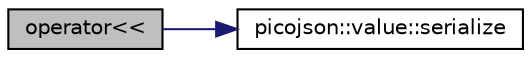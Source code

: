 digraph "operator&lt;&lt;"
{
  edge [fontname="Helvetica",fontsize="10",labelfontname="Helvetica",labelfontsize="10"];
  node [fontname="Helvetica",fontsize="10",shape=record];
  rankdir="LR";
  Node0 [label="operator\<\<",height=0.2,width=0.4,color="black", fillcolor="grey75", style="filled", fontcolor="black"];
  Node0 -> Node1 [color="midnightblue",fontsize="10",style="solid",fontname="Helvetica"];
  Node1 [label="picojson::value::serialize",height=0.2,width=0.4,color="black", fillcolor="white", style="filled",URL="$classpicojson_1_1value.html#a23664084ed4a8ecbfda901484de34bbc"];
}
